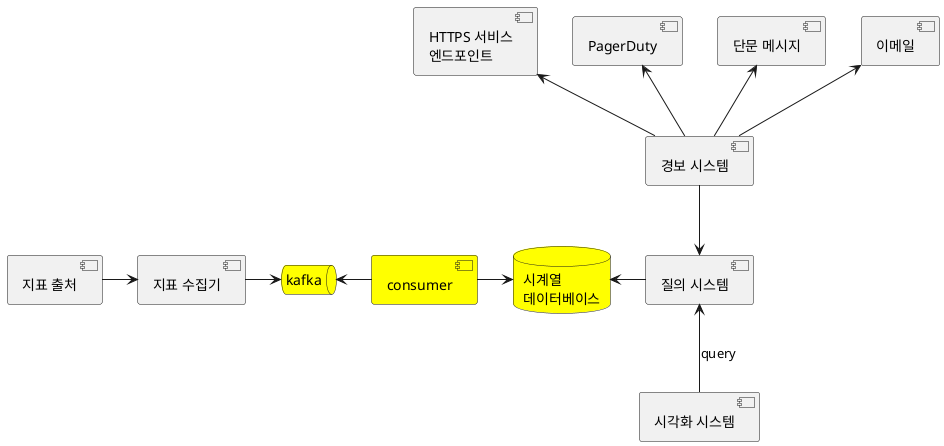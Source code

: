 @startuml
component "지표 출처" as source
component "지표 수집기" as collector
queue kafka #Yellow
component consumer #Yellow
database "시계열\n데이터베이스" as db #Yellow
component "질의 시스템" as query
component "시각화 시스템" as viewer
component "경보 시스템" as alert
component "이메일" as email
component "단문 메시지" as sms
component "PagerDuty" as pager
component "HTTPS 서비스\n엔드포인트" as https

source -right-> collector
collector -right-> kafka
consumer -left-> kafka
consumer -right-> db
query -left-> db
viewer -up-> query : query
alert -down-> query

alert -up-> email
alert -up-> sms
alert -up-> pager
alert -up-> https
@enduml